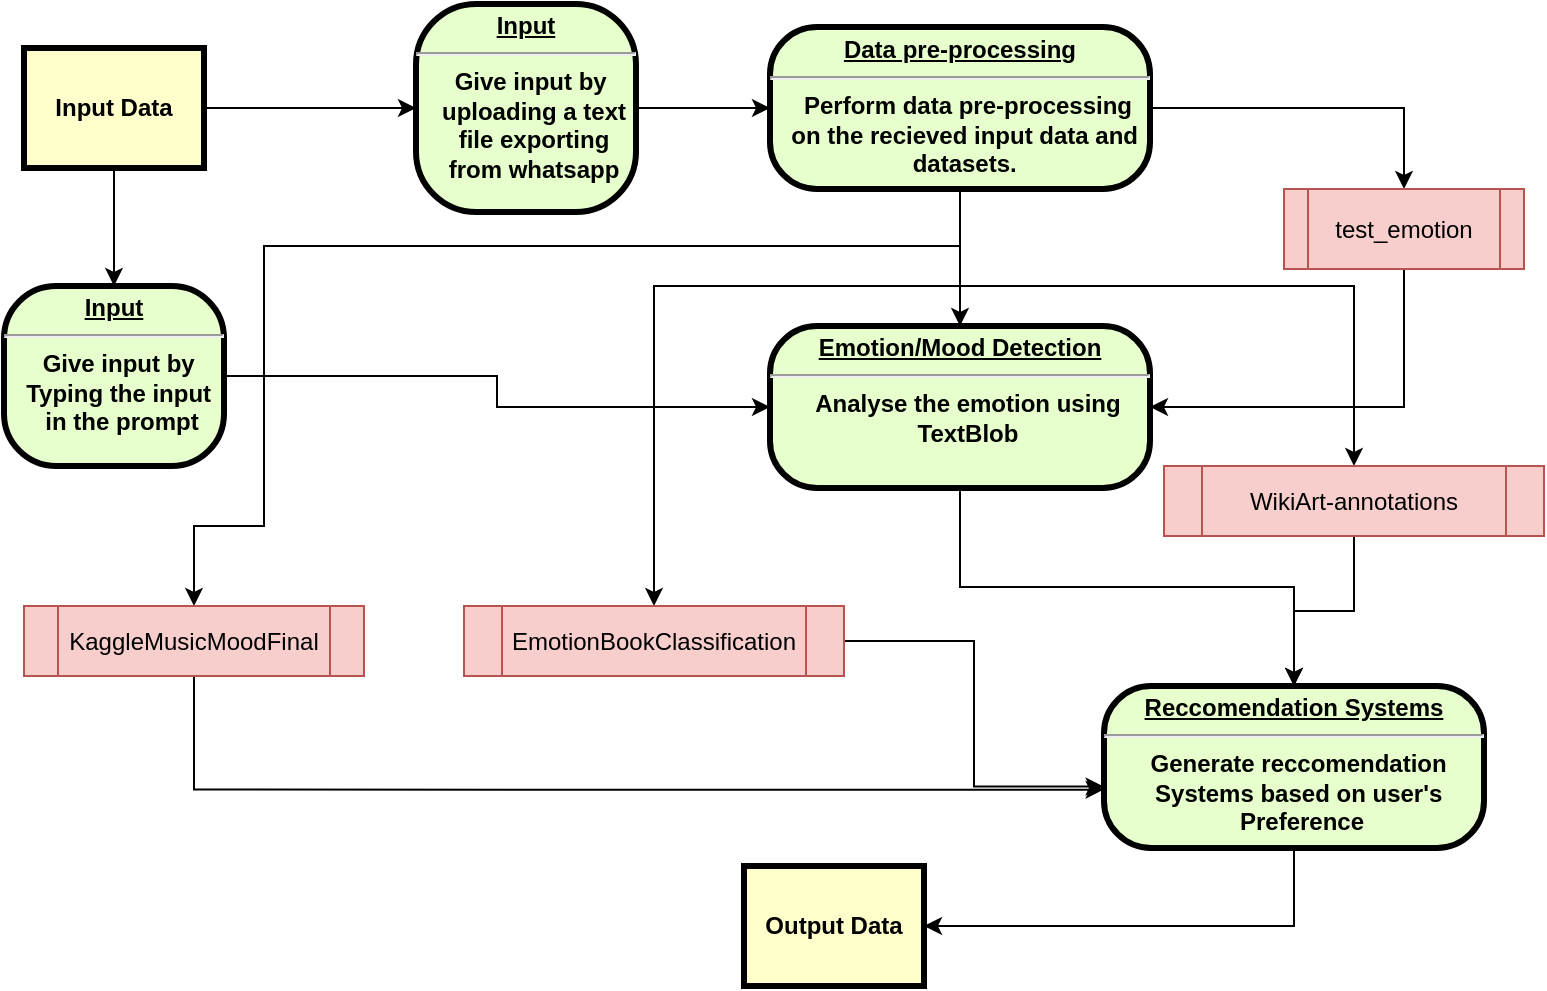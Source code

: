 <mxfile version="20.8.1" type="github">
  <diagram name="Page-1" id="c7558073-3199-34d8-9f00-42111426c3f3">
    <mxGraphModel dx="993" dy="581" grid="1" gridSize="10" guides="1" tooltips="1" connect="1" arrows="1" fold="1" page="1" pageScale="1" pageWidth="826" pageHeight="1169" background="none" math="0" shadow="0">
      <root>
        <mxCell id="0" />
        <mxCell id="1" parent="0" />
        <mxCell id="q90fvKbUCl8BpkUXCEH1-104" value="" style="edgeStyle=orthogonalEdgeStyle;rounded=0;orthogonalLoop=1;jettySize=auto;html=1;" edge="1" parent="1" source="2" target="q90fvKbUCl8BpkUXCEH1-102">
          <mxGeometry relative="1" as="geometry" />
        </mxCell>
        <mxCell id="2" value="&lt;p style=&quot;margin: 0px; margin-top: 4px; text-align: center; text-decoration: underline;&quot;&gt;&lt;strong&gt;Input&lt;br&gt;&lt;/strong&gt;&lt;/p&gt;&lt;hr&gt;&lt;p style=&quot;margin: 0px; margin-left: 8px;&quot;&gt;Give input by&amp;nbsp;&lt;/p&gt;&lt;p style=&quot;margin: 0px; margin-left: 8px;&quot;&gt;uploading a text&lt;br&gt;&lt;/p&gt;&lt;p style=&quot;margin: 0px; margin-left: 8px;&quot;&gt;file exporting&lt;/p&gt;&lt;p style=&quot;margin: 0px; margin-left: 8px;&quot;&gt;from whatsapp&lt;/p&gt;" style="verticalAlign=middle;align=center;overflow=fill;fontSize=12;fontFamily=Helvetica;html=1;rounded=1;fontStyle=1;strokeWidth=3;fillColor=#E6FFCC;arcSize=29;" parent="1" vertex="1">
          <mxGeometry x="236" y="229" width="110" height="104" as="geometry" />
        </mxCell>
        <mxCell id="q90fvKbUCl8BpkUXCEH1-99" value="" style="edgeStyle=orthogonalEdgeStyle;rounded=0;orthogonalLoop=1;jettySize=auto;html=1;" edge="1" parent="1" source="4" target="2">
          <mxGeometry relative="1" as="geometry" />
        </mxCell>
        <mxCell id="q90fvKbUCl8BpkUXCEH1-108" value="" style="edgeStyle=orthogonalEdgeStyle;rounded=0;orthogonalLoop=1;jettySize=auto;html=1;" edge="1" parent="1" source="4" target="q90fvKbUCl8BpkUXCEH1-107">
          <mxGeometry relative="1" as="geometry" />
        </mxCell>
        <mxCell id="4" value="Input Data" style="whiteSpace=wrap;align=center;verticalAlign=middle;fontStyle=1;strokeWidth=3;fillColor=#FFFFCC" parent="1" vertex="1">
          <mxGeometry x="40" y="251" width="90" height="60" as="geometry" />
        </mxCell>
        <mxCell id="q90fvKbUCl8BpkUXCEH1-106" value="" style="edgeStyle=orthogonalEdgeStyle;rounded=0;orthogonalLoop=1;jettySize=auto;html=1;" edge="1" parent="1" source="q90fvKbUCl8BpkUXCEH1-102" target="q90fvKbUCl8BpkUXCEH1-105">
          <mxGeometry relative="1" as="geometry" />
        </mxCell>
        <mxCell id="q90fvKbUCl8BpkUXCEH1-111" style="edgeStyle=orthogonalEdgeStyle;rounded=0;orthogonalLoop=1;jettySize=auto;html=1;exitX=1;exitY=0.5;exitDx=0;exitDy=0;entryX=0.5;entryY=0;entryDx=0;entryDy=0;" edge="1" parent="1" source="q90fvKbUCl8BpkUXCEH1-102" target="q90fvKbUCl8BpkUXCEH1-109">
          <mxGeometry relative="1" as="geometry" />
        </mxCell>
        <mxCell id="q90fvKbUCl8BpkUXCEH1-117" style="edgeStyle=orthogonalEdgeStyle;rounded=0;orthogonalLoop=1;jettySize=auto;html=1;exitX=0.5;exitY=1;exitDx=0;exitDy=0;entryX=0.5;entryY=0;entryDx=0;entryDy=0;" edge="1" parent="1" source="q90fvKbUCl8BpkUXCEH1-102" target="q90fvKbUCl8BpkUXCEH1-116">
          <mxGeometry relative="1" as="geometry">
            <Array as="points">
              <mxPoint x="508" y="350" />
              <mxPoint x="160" y="350" />
              <mxPoint x="160" y="490" />
              <mxPoint x="125" y="490" />
            </Array>
          </mxGeometry>
        </mxCell>
        <mxCell id="q90fvKbUCl8BpkUXCEH1-120" style="edgeStyle=orthogonalEdgeStyle;rounded=0;orthogonalLoop=1;jettySize=auto;html=1;exitX=0.5;exitY=1;exitDx=0;exitDy=0;" edge="1" parent="1" source="q90fvKbUCl8BpkUXCEH1-102" target="q90fvKbUCl8BpkUXCEH1-119">
          <mxGeometry relative="1" as="geometry">
            <Array as="points">
              <mxPoint x="508" y="370" />
              <mxPoint x="355" y="370" />
            </Array>
          </mxGeometry>
        </mxCell>
        <mxCell id="q90fvKbUCl8BpkUXCEH1-121" style="edgeStyle=orthogonalEdgeStyle;rounded=0;orthogonalLoop=1;jettySize=auto;html=1;exitX=0.5;exitY=1;exitDx=0;exitDy=0;entryX=0.5;entryY=0;entryDx=0;entryDy=0;" edge="1" parent="1" source="q90fvKbUCl8BpkUXCEH1-102" target="q90fvKbUCl8BpkUXCEH1-118">
          <mxGeometry relative="1" as="geometry">
            <Array as="points">
              <mxPoint x="508" y="370" />
              <mxPoint x="705" y="370" />
            </Array>
          </mxGeometry>
        </mxCell>
        <mxCell id="q90fvKbUCl8BpkUXCEH1-102" value="&lt;p style=&quot;margin: 0px; margin-top: 4px; text-align: center; text-decoration: underline;&quot;&gt;&lt;strong&gt;Data pre-processing&lt;br&gt;&lt;/strong&gt;&lt;/p&gt;&lt;hr&gt;&lt;p style=&quot;margin: 0px; margin-left: 8px;&quot;&gt;Perform data pre-processing&lt;/p&gt;&lt;p style=&quot;margin: 0px; margin-left: 8px;&quot;&gt;on the recieved input data and&amp;nbsp;&lt;/p&gt;&lt;p style=&quot;margin: 0px; margin-left: 8px;&quot;&gt;datasets.&amp;nbsp;&lt;/p&gt;" style="verticalAlign=middle;align=center;overflow=fill;fontSize=12;fontFamily=Helvetica;html=1;rounded=1;fontStyle=1;strokeWidth=3;fillColor=#E6FFCC;arcSize=29;" vertex="1" parent="1">
          <mxGeometry x="413" y="240.5" width="190" height="81" as="geometry" />
        </mxCell>
        <mxCell id="q90fvKbUCl8BpkUXCEH1-114" value="" style="edgeStyle=orthogonalEdgeStyle;rounded=0;orthogonalLoop=1;jettySize=auto;html=1;" edge="1" parent="1" source="q90fvKbUCl8BpkUXCEH1-105" target="q90fvKbUCl8BpkUXCEH1-113">
          <mxGeometry relative="1" as="geometry" />
        </mxCell>
        <mxCell id="q90fvKbUCl8BpkUXCEH1-105" value="&lt;p style=&quot;margin: 0px; margin-top: 4px; text-align: center; text-decoration: underline;&quot;&gt;&lt;strong&gt;Emotion/Mood Detection&lt;/strong&gt;&lt;/p&gt;&lt;hr&gt;&lt;p style=&quot;margin: 0px; margin-left: 8px;&quot;&gt;Analyse the emotion using&lt;/p&gt;&lt;p style=&quot;margin: 0px; margin-left: 8px;&quot;&gt;TextBlob&lt;/p&gt;" style="verticalAlign=middle;align=center;overflow=fill;fontSize=12;fontFamily=Helvetica;html=1;rounded=1;fontStyle=1;strokeWidth=3;fillColor=#E6FFCC;arcSize=29;" vertex="1" parent="1">
          <mxGeometry x="413" y="390" width="190" height="81" as="geometry" />
        </mxCell>
        <mxCell id="q90fvKbUCl8BpkUXCEH1-115" style="edgeStyle=orthogonalEdgeStyle;rounded=0;orthogonalLoop=1;jettySize=auto;html=1;exitX=1;exitY=0.5;exitDx=0;exitDy=0;entryX=0;entryY=0.5;entryDx=0;entryDy=0;" edge="1" parent="1" source="q90fvKbUCl8BpkUXCEH1-107" target="q90fvKbUCl8BpkUXCEH1-105">
          <mxGeometry relative="1" as="geometry" />
        </mxCell>
        <mxCell id="q90fvKbUCl8BpkUXCEH1-107" value="&lt;p style=&quot;margin: 0px; margin-top: 4px; text-align: center; text-decoration: underline;&quot;&gt;&lt;strong&gt;Input&lt;br&gt;&lt;/strong&gt;&lt;/p&gt;&lt;hr&gt;&lt;p style=&quot;margin: 0px; margin-left: 8px;&quot;&gt;Give input by&amp;nbsp;&lt;/p&gt;&lt;p style=&quot;margin: 0px; margin-left: 8px;&quot;&gt;Typing the input&amp;nbsp;&lt;/p&gt;&lt;p style=&quot;margin: 0px; margin-left: 8px;&quot;&gt;in the prompt&lt;/p&gt;" style="verticalAlign=middle;align=center;overflow=fill;fontSize=12;fontFamily=Helvetica;html=1;rounded=1;fontStyle=1;strokeWidth=3;fillColor=#E6FFCC;arcSize=29;" vertex="1" parent="1">
          <mxGeometry x="30" y="370" width="110" height="90" as="geometry" />
        </mxCell>
        <mxCell id="q90fvKbUCl8BpkUXCEH1-112" style="edgeStyle=orthogonalEdgeStyle;rounded=0;orthogonalLoop=1;jettySize=auto;html=1;exitX=0.5;exitY=1;exitDx=0;exitDy=0;entryX=1;entryY=0.5;entryDx=0;entryDy=0;" edge="1" parent="1" source="q90fvKbUCl8BpkUXCEH1-109" target="q90fvKbUCl8BpkUXCEH1-105">
          <mxGeometry relative="1" as="geometry" />
        </mxCell>
        <mxCell id="q90fvKbUCl8BpkUXCEH1-109" value="test_emotion" style="shape=process;whiteSpace=wrap;html=1;backgroundOutline=1;fillColor=#f8cecc;strokeColor=#b85450;" vertex="1" parent="1">
          <mxGeometry x="670" y="321.5" width="120" height="40" as="geometry" />
        </mxCell>
        <mxCell id="q90fvKbUCl8BpkUXCEH1-126" style="edgeStyle=orthogonalEdgeStyle;rounded=0;orthogonalLoop=1;jettySize=auto;html=1;exitX=0.5;exitY=1;exitDx=0;exitDy=0;entryX=1;entryY=0.5;entryDx=0;entryDy=0;" edge="1" parent="1" source="q90fvKbUCl8BpkUXCEH1-113" target="q90fvKbUCl8BpkUXCEH1-125">
          <mxGeometry relative="1" as="geometry" />
        </mxCell>
        <mxCell id="q90fvKbUCl8BpkUXCEH1-113" value="&lt;p style=&quot;margin: 0px; margin-top: 4px; text-align: center; text-decoration: underline;&quot;&gt;&lt;strong&gt;Reccomendation Systems&lt;/strong&gt;&lt;/p&gt;&lt;hr&gt;&lt;p style=&quot;margin: 0px; margin-left: 8px;&quot;&gt;Generate reccomendation&amp;nbsp;&lt;/p&gt;&lt;p style=&quot;margin: 0px; margin-left: 8px;&quot;&gt;Systems based on user&#39;s&amp;nbsp;&lt;/p&gt;&lt;p style=&quot;margin: 0px; margin-left: 8px;&quot;&gt;Preference&lt;/p&gt;" style="verticalAlign=middle;align=center;overflow=fill;fontSize=12;fontFamily=Helvetica;html=1;rounded=1;fontStyle=1;strokeWidth=3;fillColor=#E6FFCC;arcSize=29;" vertex="1" parent="1">
          <mxGeometry x="580" y="570" width="190" height="81" as="geometry" />
        </mxCell>
        <mxCell id="q90fvKbUCl8BpkUXCEH1-123" style="edgeStyle=orthogonalEdgeStyle;rounded=0;orthogonalLoop=1;jettySize=auto;html=1;exitX=0.5;exitY=1;exitDx=0;exitDy=0;entryX=-0.001;entryY=0.64;entryDx=0;entryDy=0;entryPerimeter=0;" edge="1" parent="1" source="q90fvKbUCl8BpkUXCEH1-116" target="q90fvKbUCl8BpkUXCEH1-113">
          <mxGeometry relative="1" as="geometry" />
        </mxCell>
        <mxCell id="q90fvKbUCl8BpkUXCEH1-116" value="KaggleMusicMoodFinal" style="shape=process;whiteSpace=wrap;html=1;backgroundOutline=1;fillColor=#f8cecc;strokeColor=#b85450;" vertex="1" parent="1">
          <mxGeometry x="40" y="530" width="170" height="35" as="geometry" />
        </mxCell>
        <mxCell id="q90fvKbUCl8BpkUXCEH1-124" style="edgeStyle=orthogonalEdgeStyle;rounded=0;orthogonalLoop=1;jettySize=auto;html=1;exitX=0.5;exitY=1;exitDx=0;exitDy=0;entryX=0.5;entryY=0;entryDx=0;entryDy=0;" edge="1" parent="1" source="q90fvKbUCl8BpkUXCEH1-118" target="q90fvKbUCl8BpkUXCEH1-113">
          <mxGeometry relative="1" as="geometry" />
        </mxCell>
        <mxCell id="q90fvKbUCl8BpkUXCEH1-118" value="WikiArt-annotations" style="shape=process;whiteSpace=wrap;html=1;backgroundOutline=1;fillColor=#f8cecc;strokeColor=#b85450;" vertex="1" parent="1">
          <mxGeometry x="610" y="460" width="190" height="35" as="geometry" />
        </mxCell>
        <mxCell id="q90fvKbUCl8BpkUXCEH1-122" style="edgeStyle=orthogonalEdgeStyle;rounded=0;orthogonalLoop=1;jettySize=auto;html=1;exitX=1;exitY=0.5;exitDx=0;exitDy=0;entryX=-0.001;entryY=0.62;entryDx=0;entryDy=0;entryPerimeter=0;" edge="1" parent="1" source="q90fvKbUCl8BpkUXCEH1-119" target="q90fvKbUCl8BpkUXCEH1-113">
          <mxGeometry relative="1" as="geometry" />
        </mxCell>
        <mxCell id="q90fvKbUCl8BpkUXCEH1-119" value="EmotionBookClassification" style="shape=process;whiteSpace=wrap;html=1;backgroundOutline=1;fillColor=#f8cecc;strokeColor=#b85450;" vertex="1" parent="1">
          <mxGeometry x="260" y="530" width="190" height="35" as="geometry" />
        </mxCell>
        <mxCell id="q90fvKbUCl8BpkUXCEH1-125" value="Output Data" style="whiteSpace=wrap;align=center;verticalAlign=middle;fontStyle=1;strokeWidth=3;fillColor=#FFFFCC" vertex="1" parent="1">
          <mxGeometry x="400" y="660" width="90" height="60" as="geometry" />
        </mxCell>
      </root>
    </mxGraphModel>
  </diagram>
</mxfile>
